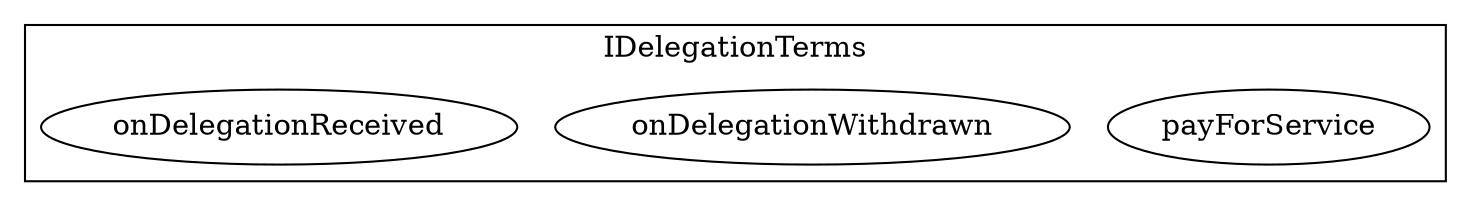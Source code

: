 strict digraph {
subgraph cluster_4279_IDelegationTerms {
label = "IDelegationTerms"
"4279_payForService" [label="payForService"]
"4279_onDelegationWithdrawn" [label="onDelegationWithdrawn"]
"4279_onDelegationReceived" [label="onDelegationReceived"]
}subgraph cluster_solidity {
label = "[Solidity]"
}
}
